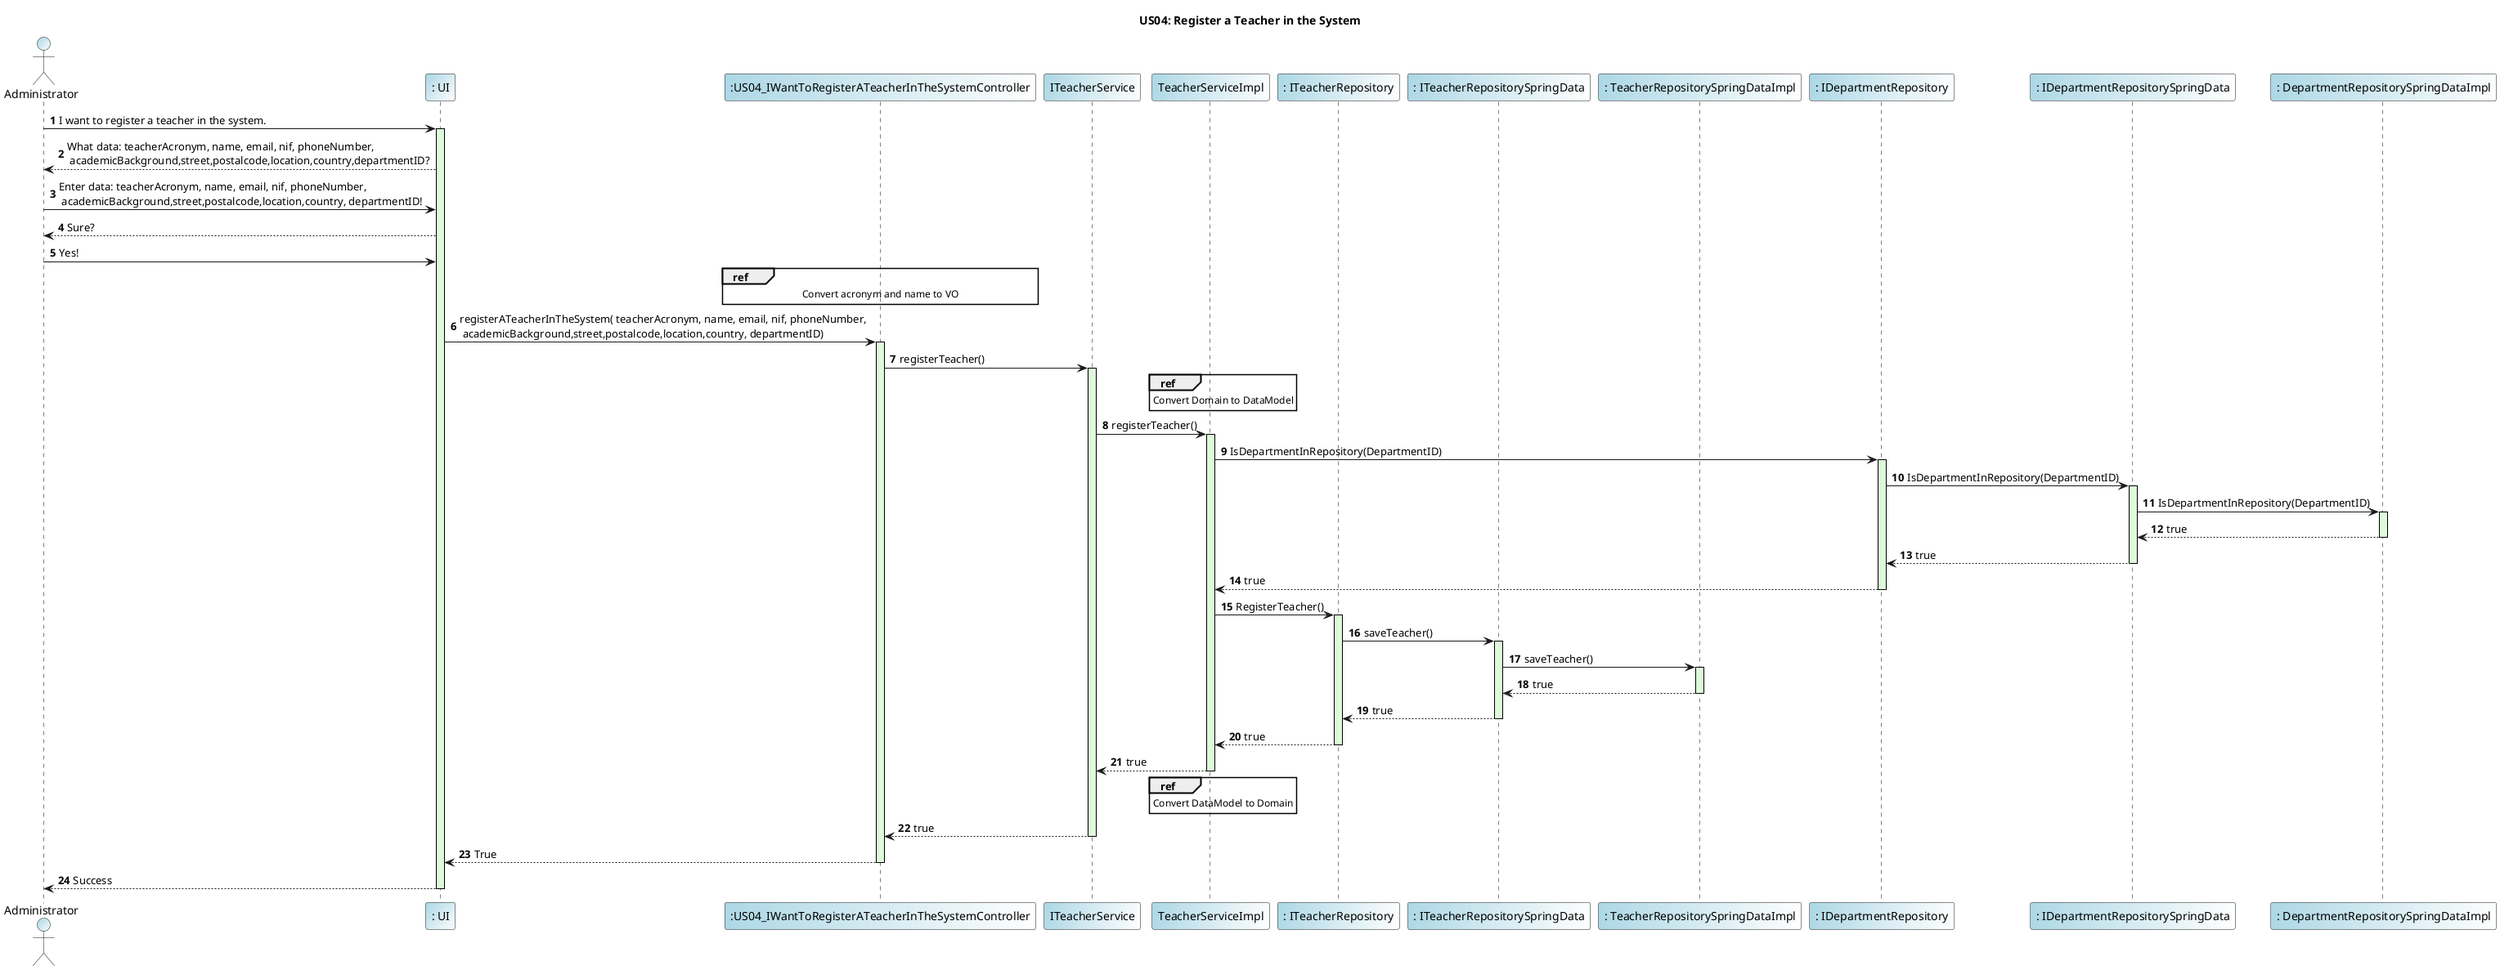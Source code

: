@startuml
autonumber
skinparam sequence {
   LifelineBorderColor black
   LifelineBackgroundColor LightBlue
 }
title US04: Register a Teacher in the System
actor Administrator #LightBlue/White
participant ": UI" as UI #LightBlue/White
participant ":US04_IWantToRegisterATeacherInTheSystemController" as Controller #LightBlue/White
participant "ITeacherService" as ITeacherService #LightBlue/White
participant "TeacherServiceImpl" as TeacherServiceImpl #LightBlue/White
participant ": ITeacherRepository" as ITeacherRepository #LightBlue/White
participant ": ITeacherRepositorySpringData" as ITeacherRepositorySpringData #LightBlue/White
participant ": TeacherRepositorySpringDataImpl" as TeacherRepositorySpringDataImpl #LightBlue/White
participant ": IDepartmentRepository" as IDepartmentRepository #LightBlue/White
participant ": IDepartmentRepositorySpringData" as IDepartmentRepositorySpringData #LightBlue/White
participant ": DepartmentRepositorySpringDataImpl" as DepartmentRepositorySpringDataImpl #LightBlue/White
Administrator -> UI : I want to register a teacher in the system.
activate UI #ddfada

UI --> Administrator: What data: teacherAcronym, name, email, nif, phoneNumber,\n academicBackground,street,postalcode,location,country,departmentID?
Administrator -> UI: Enter data: teacherAcronym, name, email, nif, phoneNumber,\n academicBackground,street,postalcode,location,country, departmentID!
UI --> Administrator : Sure?
Administrator -> UI: Yes!
ref over Controller
    Convert acronym and name to VO
end ref
UI -> Controller : registerATeacherInTheSystem( teacherAcronym, name, email, nif, phoneNumber,\n academicBackground,street,postalcode,location,country, departmentID)
activate Controller #ddfada
Controller -> ITeacherService : registerTeacher()
activate ITeacherService #ddfada
ref over TeacherServiceImpl
    Convert Domain to DataModel
end ref
ITeacherService -> TeacherServiceImpl : registerTeacher()
activate TeacherServiceImpl #ddfada
TeacherServiceImpl -> IDepartmentRepository: IsDepartmentInRepository(DepartmentID)
activate IDepartmentRepository #ddfada
IDepartmentRepository -> IDepartmentRepositorySpringData: IsDepartmentInRepository(DepartmentID)
activate IDepartmentRepositorySpringData #ddfada
IDepartmentRepositorySpringData -> DepartmentRepositorySpringDataImpl: IsDepartmentInRepository(DepartmentID)
activate DepartmentRepositorySpringDataImpl #ddfada

IDepartmentRepositorySpringData <-- DepartmentRepositorySpringDataImpl: true
deactivate DepartmentRepositorySpringDataImpl #ddfada
IDepartmentRepository <-- IDepartmentRepositorySpringData: true
deactivate IDepartmentRepositorySpringData #ddfada
TeacherServiceImpl <-- IDepartmentRepository: true
deactivate IDepartmentRepository #ddfada



TeacherServiceImpl -> ITeacherRepository :RegisterTeacher()
activate ITeacherRepository #ddfada
ITeacherRepository -> ITeacherRepositorySpringData :saveTeacher()
activate ITeacherRepositorySpringData #ddfada
ITeacherRepositorySpringData -> TeacherRepositorySpringDataImpl :saveTeacher()
activate TeacherRepositorySpringDataImpl #ddfada
TeacherRepositorySpringDataImpl --> ITeacherRepositorySpringData: true
deactivate TeacherRepositorySpringDataImpl
ITeacherRepositorySpringData --> ITeacherRepository: true
deactivate ITeacherRepositorySpringData
ITeacherRepository -->TeacherServiceImpl: true
deactivate ITeacherRepository
TeacherServiceImpl -->ITeacherService: true
deactivate TeacherServiceImpl
ref over TeacherServiceImpl
Convert DataModel to Domain
end ref
ITeacherService --> Controller : true
deactivate ITeacherService
Controller --> UI: True
deactivate Controller
UI --> Administrator : Success
deactivate UI

@enduml
